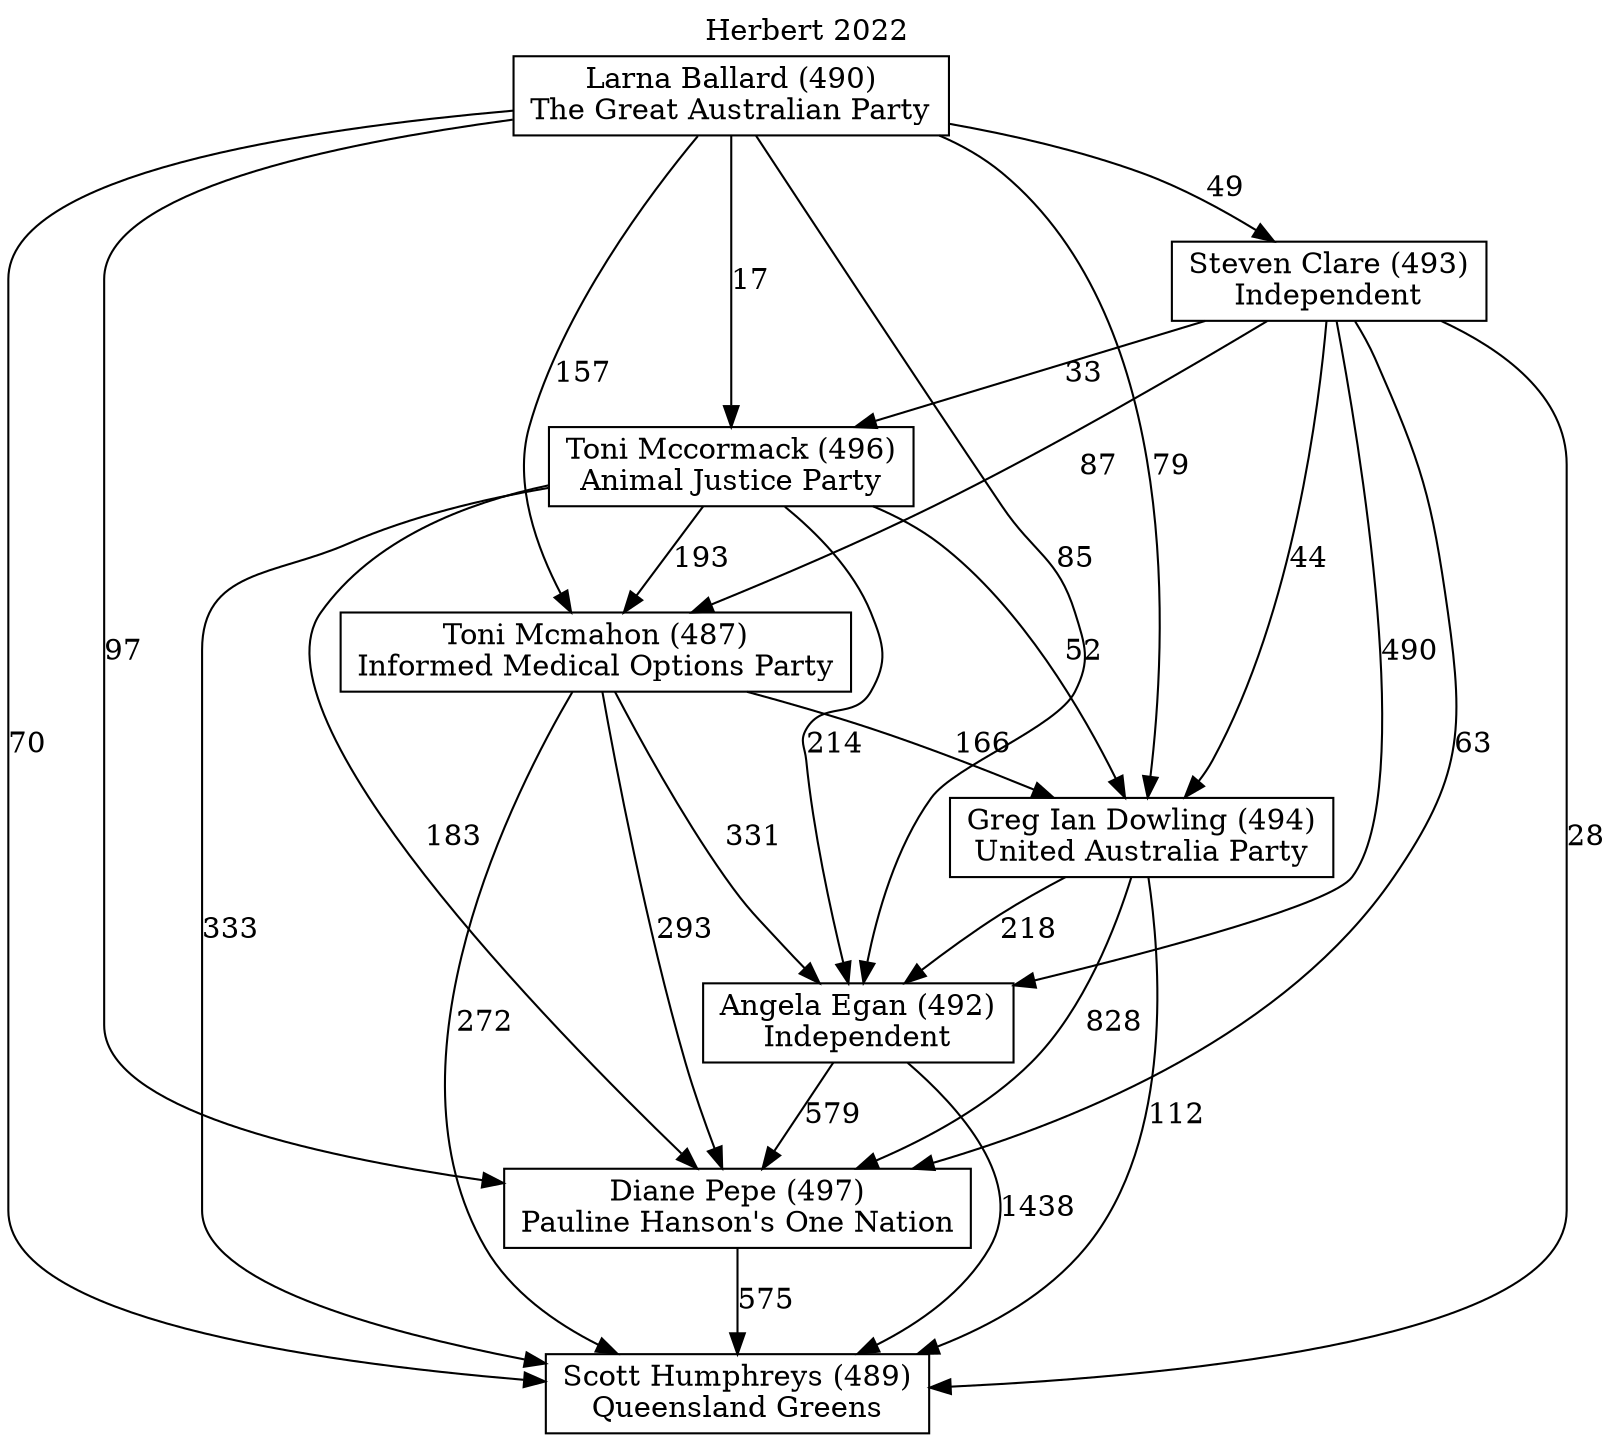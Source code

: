// House preference flow
digraph "Scott Humphreys (489)_Herbert_2022" {
	graph [label="Herbert 2022" labelloc=t mclimit=10]
	node [shape=box]
	"Scott Humphreys (489)" [label="Scott Humphreys (489)
Queensland Greens"]
	"Toni Mcmahon (487)" [label="Toni Mcmahon (487)
Informed Medical Options Party"]
	"Larna Ballard (490)" [label="Larna Ballard (490)
The Great Australian Party"]
	"Greg Ian Dowling (494)" [label="Greg Ian Dowling (494)
United Australia Party"]
	"Angela Egan (492)" [label="Angela Egan (492)
Independent"]
	"Diane Pepe (497)" [label="Diane Pepe (497)
Pauline Hanson's One Nation"]
	"Toni Mccormack (496)" [label="Toni Mccormack (496)
Animal Justice Party"]
	"Steven Clare (493)" [label="Steven Clare (493)
Independent"]
	"Diane Pepe (497)" -> "Scott Humphreys (489)" [label=575]
	"Larna Ballard (490)" -> "Steven Clare (493)" [label=49]
	"Toni Mcmahon (487)" -> "Greg Ian Dowling (494)" [label=166]
	"Steven Clare (493)" -> "Toni Mcmahon (487)" [label=87]
	"Toni Mccormack (496)" -> "Diane Pepe (497)" [label=183]
	"Steven Clare (493)" -> "Scott Humphreys (489)" [label=28]
	"Toni Mccormack (496)" -> "Angela Egan (492)" [label=214]
	"Larna Ballard (490)" -> "Diane Pepe (497)" [label=97]
	"Larna Ballard (490)" -> "Angela Egan (492)" [label=85]
	"Larna Ballard (490)" -> "Toni Mccormack (496)" [label=17]
	"Angela Egan (492)" -> "Diane Pepe (497)" [label=579]
	"Larna Ballard (490)" -> "Toni Mcmahon (487)" [label=157]
	"Steven Clare (493)" -> "Angela Egan (492)" [label=490]
	"Larna Ballard (490)" -> "Greg Ian Dowling (494)" [label=79]
	"Greg Ian Dowling (494)" -> "Scott Humphreys (489)" [label=112]
	"Toni Mcmahon (487)" -> "Angela Egan (492)" [label=331]
	"Toni Mccormack (496)" -> "Toni Mcmahon (487)" [label=193]
	"Toni Mcmahon (487)" -> "Scott Humphreys (489)" [label=272]
	"Toni Mccormack (496)" -> "Greg Ian Dowling (494)" [label=52]
	"Toni Mccormack (496)" -> "Scott Humphreys (489)" [label=333]
	"Toni Mcmahon (487)" -> "Diane Pepe (497)" [label=293]
	"Greg Ian Dowling (494)" -> "Angela Egan (492)" [label=218]
	"Larna Ballard (490)" -> "Scott Humphreys (489)" [label=70]
	"Steven Clare (493)" -> "Greg Ian Dowling (494)" [label=44]
	"Steven Clare (493)" -> "Diane Pepe (497)" [label=63]
	"Steven Clare (493)" -> "Toni Mccormack (496)" [label=33]
	"Greg Ian Dowling (494)" -> "Diane Pepe (497)" [label=828]
	"Angela Egan (492)" -> "Scott Humphreys (489)" [label=1438]
}
